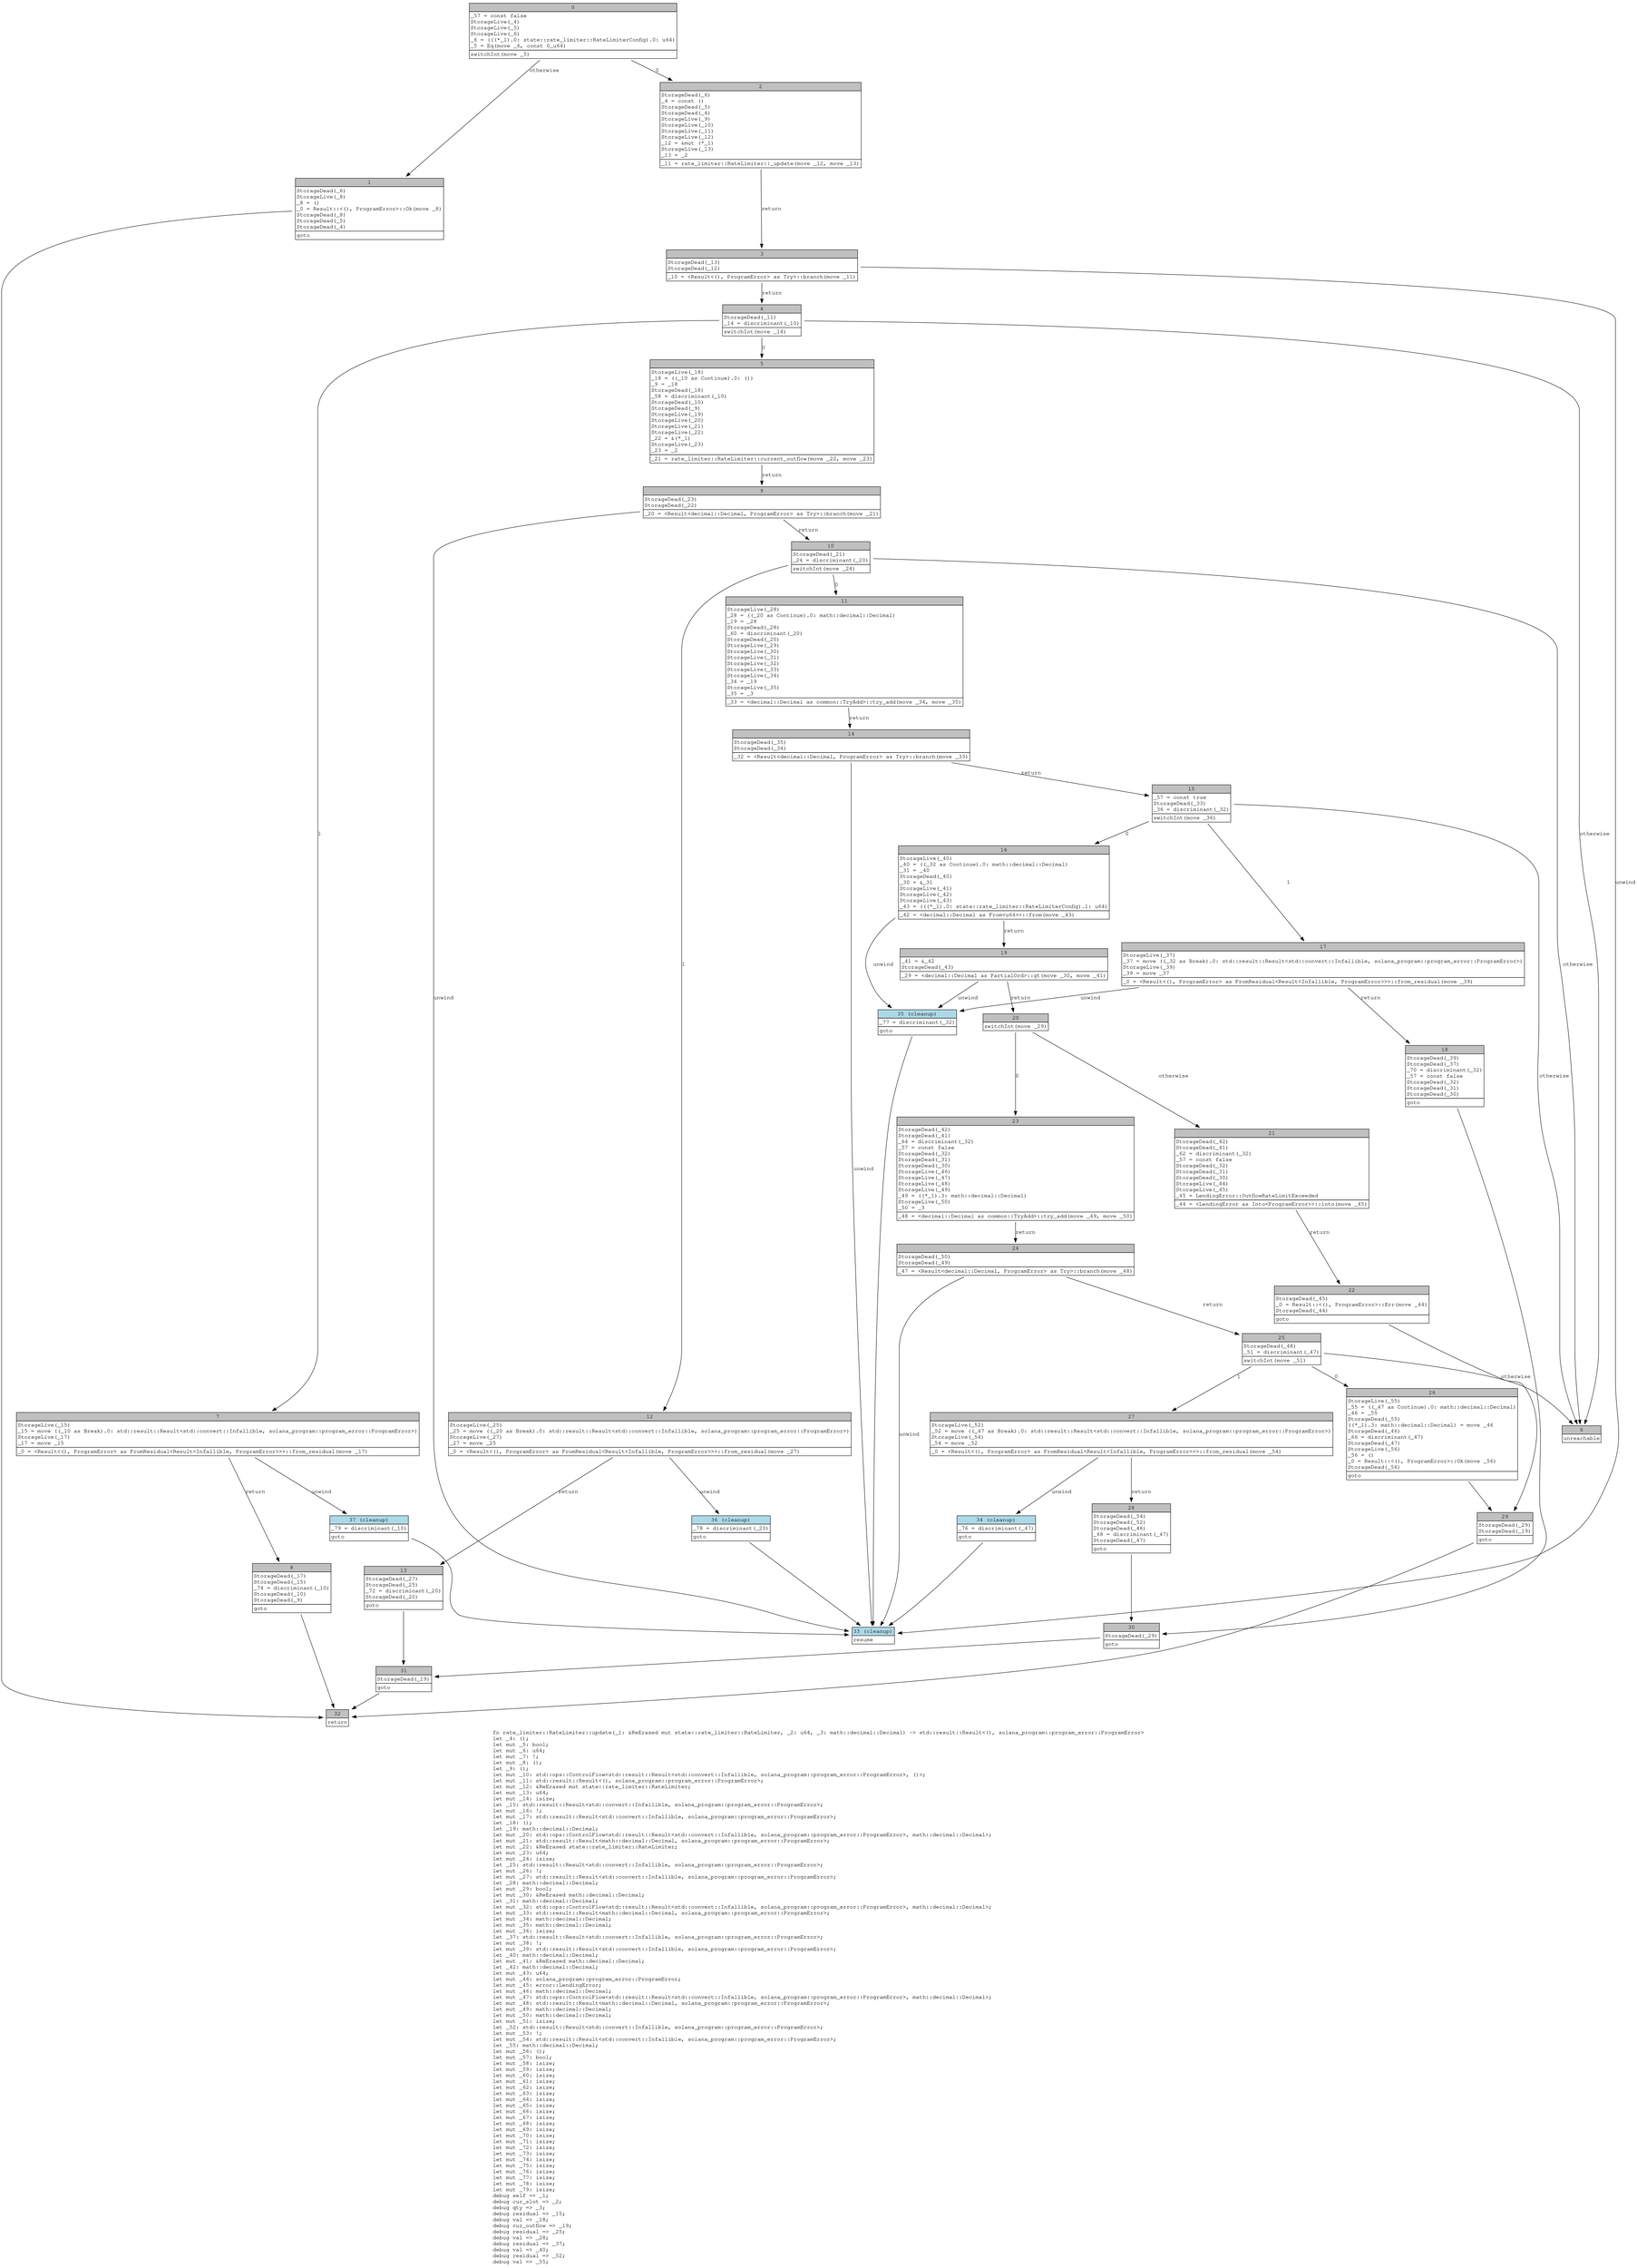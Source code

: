 digraph Mir_0_394 {
    graph [fontname="Courier, monospace"];
    node [fontname="Courier, monospace"];
    edge [fontname="Courier, monospace"];
    label=<fn rate_limiter::RateLimiter::update(_1: &amp;ReErased mut state::rate_limiter::RateLimiter, _2: u64, _3: math::decimal::Decimal) -&gt; std::result::Result&lt;(), solana_program::program_error::ProgramError&gt;<br align="left"/>let _4: ();<br align="left"/>let mut _5: bool;<br align="left"/>let mut _6: u64;<br align="left"/>let mut _7: !;<br align="left"/>let mut _8: ();<br align="left"/>let _9: ();<br align="left"/>let mut _10: std::ops::ControlFlow&lt;std::result::Result&lt;std::convert::Infallible, solana_program::program_error::ProgramError&gt;, ()&gt;;<br align="left"/>let mut _11: std::result::Result&lt;(), solana_program::program_error::ProgramError&gt;;<br align="left"/>let mut _12: &amp;ReErased mut state::rate_limiter::RateLimiter;<br align="left"/>let mut _13: u64;<br align="left"/>let mut _14: isize;<br align="left"/>let _15: std::result::Result&lt;std::convert::Infallible, solana_program::program_error::ProgramError&gt;;<br align="left"/>let mut _16: !;<br align="left"/>let mut _17: std::result::Result&lt;std::convert::Infallible, solana_program::program_error::ProgramError&gt;;<br align="left"/>let _18: ();<br align="left"/>let _19: math::decimal::Decimal;<br align="left"/>let mut _20: std::ops::ControlFlow&lt;std::result::Result&lt;std::convert::Infallible, solana_program::program_error::ProgramError&gt;, math::decimal::Decimal&gt;;<br align="left"/>let mut _21: std::result::Result&lt;math::decimal::Decimal, solana_program::program_error::ProgramError&gt;;<br align="left"/>let mut _22: &amp;ReErased state::rate_limiter::RateLimiter;<br align="left"/>let mut _23: u64;<br align="left"/>let mut _24: isize;<br align="left"/>let _25: std::result::Result&lt;std::convert::Infallible, solana_program::program_error::ProgramError&gt;;<br align="left"/>let mut _26: !;<br align="left"/>let mut _27: std::result::Result&lt;std::convert::Infallible, solana_program::program_error::ProgramError&gt;;<br align="left"/>let _28: math::decimal::Decimal;<br align="left"/>let mut _29: bool;<br align="left"/>let mut _30: &amp;ReErased math::decimal::Decimal;<br align="left"/>let _31: math::decimal::Decimal;<br align="left"/>let mut _32: std::ops::ControlFlow&lt;std::result::Result&lt;std::convert::Infallible, solana_program::program_error::ProgramError&gt;, math::decimal::Decimal&gt;;<br align="left"/>let mut _33: std::result::Result&lt;math::decimal::Decimal, solana_program::program_error::ProgramError&gt;;<br align="left"/>let mut _34: math::decimal::Decimal;<br align="left"/>let mut _35: math::decimal::Decimal;<br align="left"/>let mut _36: isize;<br align="left"/>let _37: std::result::Result&lt;std::convert::Infallible, solana_program::program_error::ProgramError&gt;;<br align="left"/>let mut _38: !;<br align="left"/>let mut _39: std::result::Result&lt;std::convert::Infallible, solana_program::program_error::ProgramError&gt;;<br align="left"/>let _40: math::decimal::Decimal;<br align="left"/>let mut _41: &amp;ReErased math::decimal::Decimal;<br align="left"/>let _42: math::decimal::Decimal;<br align="left"/>let mut _43: u64;<br align="left"/>let mut _44: solana_program::program_error::ProgramError;<br align="left"/>let mut _45: error::LendingError;<br align="left"/>let mut _46: math::decimal::Decimal;<br align="left"/>let mut _47: std::ops::ControlFlow&lt;std::result::Result&lt;std::convert::Infallible, solana_program::program_error::ProgramError&gt;, math::decimal::Decimal&gt;;<br align="left"/>let mut _48: std::result::Result&lt;math::decimal::Decimal, solana_program::program_error::ProgramError&gt;;<br align="left"/>let mut _49: math::decimal::Decimal;<br align="left"/>let mut _50: math::decimal::Decimal;<br align="left"/>let mut _51: isize;<br align="left"/>let _52: std::result::Result&lt;std::convert::Infallible, solana_program::program_error::ProgramError&gt;;<br align="left"/>let mut _53: !;<br align="left"/>let mut _54: std::result::Result&lt;std::convert::Infallible, solana_program::program_error::ProgramError&gt;;<br align="left"/>let _55: math::decimal::Decimal;<br align="left"/>let mut _56: ();<br align="left"/>let mut _57: bool;<br align="left"/>let mut _58: isize;<br align="left"/>let mut _59: isize;<br align="left"/>let mut _60: isize;<br align="left"/>let mut _61: isize;<br align="left"/>let mut _62: isize;<br align="left"/>let mut _63: isize;<br align="left"/>let mut _64: isize;<br align="left"/>let mut _65: isize;<br align="left"/>let mut _66: isize;<br align="left"/>let mut _67: isize;<br align="left"/>let mut _68: isize;<br align="left"/>let mut _69: isize;<br align="left"/>let mut _70: isize;<br align="left"/>let mut _71: isize;<br align="left"/>let mut _72: isize;<br align="left"/>let mut _73: isize;<br align="left"/>let mut _74: isize;<br align="left"/>let mut _75: isize;<br align="left"/>let mut _76: isize;<br align="left"/>let mut _77: isize;<br align="left"/>let mut _78: isize;<br align="left"/>let mut _79: isize;<br align="left"/>debug self =&gt; _1;<br align="left"/>debug cur_slot =&gt; _2;<br align="left"/>debug qty =&gt; _3;<br align="left"/>debug residual =&gt; _15;<br align="left"/>debug val =&gt; _18;<br align="left"/>debug cur_outflow =&gt; _19;<br align="left"/>debug residual =&gt; _25;<br align="left"/>debug val =&gt; _28;<br align="left"/>debug residual =&gt; _37;<br align="left"/>debug val =&gt; _40;<br align="left"/>debug residual =&gt; _52;<br align="left"/>debug val =&gt; _55;<br align="left"/>>;
    bb0__0_394 [shape="none", label=<<table border="0" cellborder="1" cellspacing="0"><tr><td bgcolor="gray" align="center" colspan="1">0</td></tr><tr><td align="left" balign="left">_57 = const false<br/>StorageLive(_4)<br/>StorageLive(_5)<br/>StorageLive(_6)<br/>_6 = (((*_1).0: state::rate_limiter::RateLimiterConfig).0: u64)<br/>_5 = Eq(move _6, const 0_u64)<br/></td></tr><tr><td align="left">switchInt(move _5)</td></tr></table>>];
    bb1__0_394 [shape="none", label=<<table border="0" cellborder="1" cellspacing="0"><tr><td bgcolor="gray" align="center" colspan="1">1</td></tr><tr><td align="left" balign="left">StorageDead(_6)<br/>StorageLive(_8)<br/>_8 = ()<br/>_0 = Result::&lt;(), ProgramError&gt;::Ok(move _8)<br/>StorageDead(_8)<br/>StorageDead(_5)<br/>StorageDead(_4)<br/></td></tr><tr><td align="left">goto</td></tr></table>>];
    bb2__0_394 [shape="none", label=<<table border="0" cellborder="1" cellspacing="0"><tr><td bgcolor="gray" align="center" colspan="1">2</td></tr><tr><td align="left" balign="left">StorageDead(_6)<br/>_4 = const ()<br/>StorageDead(_5)<br/>StorageDead(_4)<br/>StorageLive(_9)<br/>StorageLive(_10)<br/>StorageLive(_11)<br/>StorageLive(_12)<br/>_12 = &amp;mut (*_1)<br/>StorageLive(_13)<br/>_13 = _2<br/></td></tr><tr><td align="left">_11 = rate_limiter::RateLimiter::_update(move _12, move _13)</td></tr></table>>];
    bb3__0_394 [shape="none", label=<<table border="0" cellborder="1" cellspacing="0"><tr><td bgcolor="gray" align="center" colspan="1">3</td></tr><tr><td align="left" balign="left">StorageDead(_13)<br/>StorageDead(_12)<br/></td></tr><tr><td align="left">_10 = &lt;Result&lt;(), ProgramError&gt; as Try&gt;::branch(move _11)</td></tr></table>>];
    bb4__0_394 [shape="none", label=<<table border="0" cellborder="1" cellspacing="0"><tr><td bgcolor="gray" align="center" colspan="1">4</td></tr><tr><td align="left" balign="left">StorageDead(_11)<br/>_14 = discriminant(_10)<br/></td></tr><tr><td align="left">switchInt(move _14)</td></tr></table>>];
    bb5__0_394 [shape="none", label=<<table border="0" cellborder="1" cellspacing="0"><tr><td bgcolor="gray" align="center" colspan="1">5</td></tr><tr><td align="left" balign="left">StorageLive(_18)<br/>_18 = ((_10 as Continue).0: ())<br/>_9 = _18<br/>StorageDead(_18)<br/>_58 = discriminant(_10)<br/>StorageDead(_10)<br/>StorageDead(_9)<br/>StorageLive(_19)<br/>StorageLive(_20)<br/>StorageLive(_21)<br/>StorageLive(_22)<br/>_22 = &amp;(*_1)<br/>StorageLive(_23)<br/>_23 = _2<br/></td></tr><tr><td align="left">_21 = rate_limiter::RateLimiter::current_outflow(move _22, move _23)</td></tr></table>>];
    bb6__0_394 [shape="none", label=<<table border="0" cellborder="1" cellspacing="0"><tr><td bgcolor="gray" align="center" colspan="1">6</td></tr><tr><td align="left">unreachable</td></tr></table>>];
    bb7__0_394 [shape="none", label=<<table border="0" cellborder="1" cellspacing="0"><tr><td bgcolor="gray" align="center" colspan="1">7</td></tr><tr><td align="left" balign="left">StorageLive(_15)<br/>_15 = move ((_10 as Break).0: std::result::Result&lt;std::convert::Infallible, solana_program::program_error::ProgramError&gt;)<br/>StorageLive(_17)<br/>_17 = move _15<br/></td></tr><tr><td align="left">_0 = &lt;Result&lt;(), ProgramError&gt; as FromResidual&lt;Result&lt;Infallible, ProgramError&gt;&gt;&gt;::from_residual(move _17)</td></tr></table>>];
    bb8__0_394 [shape="none", label=<<table border="0" cellborder="1" cellspacing="0"><tr><td bgcolor="gray" align="center" colspan="1">8</td></tr><tr><td align="left" balign="left">StorageDead(_17)<br/>StorageDead(_15)<br/>_74 = discriminant(_10)<br/>StorageDead(_10)<br/>StorageDead(_9)<br/></td></tr><tr><td align="left">goto</td></tr></table>>];
    bb9__0_394 [shape="none", label=<<table border="0" cellborder="1" cellspacing="0"><tr><td bgcolor="gray" align="center" colspan="1">9</td></tr><tr><td align="left" balign="left">StorageDead(_23)<br/>StorageDead(_22)<br/></td></tr><tr><td align="left">_20 = &lt;Result&lt;decimal::Decimal, ProgramError&gt; as Try&gt;::branch(move _21)</td></tr></table>>];
    bb10__0_394 [shape="none", label=<<table border="0" cellborder="1" cellspacing="0"><tr><td bgcolor="gray" align="center" colspan="1">10</td></tr><tr><td align="left" balign="left">StorageDead(_21)<br/>_24 = discriminant(_20)<br/></td></tr><tr><td align="left">switchInt(move _24)</td></tr></table>>];
    bb11__0_394 [shape="none", label=<<table border="0" cellborder="1" cellspacing="0"><tr><td bgcolor="gray" align="center" colspan="1">11</td></tr><tr><td align="left" balign="left">StorageLive(_28)<br/>_28 = ((_20 as Continue).0: math::decimal::Decimal)<br/>_19 = _28<br/>StorageDead(_28)<br/>_60 = discriminant(_20)<br/>StorageDead(_20)<br/>StorageLive(_29)<br/>StorageLive(_30)<br/>StorageLive(_31)<br/>StorageLive(_32)<br/>StorageLive(_33)<br/>StorageLive(_34)<br/>_34 = _19<br/>StorageLive(_35)<br/>_35 = _3<br/></td></tr><tr><td align="left">_33 = &lt;decimal::Decimal as common::TryAdd&gt;::try_add(move _34, move _35)</td></tr></table>>];
    bb12__0_394 [shape="none", label=<<table border="0" cellborder="1" cellspacing="0"><tr><td bgcolor="gray" align="center" colspan="1">12</td></tr><tr><td align="left" balign="left">StorageLive(_25)<br/>_25 = move ((_20 as Break).0: std::result::Result&lt;std::convert::Infallible, solana_program::program_error::ProgramError&gt;)<br/>StorageLive(_27)<br/>_27 = move _25<br/></td></tr><tr><td align="left">_0 = &lt;Result&lt;(), ProgramError&gt; as FromResidual&lt;Result&lt;Infallible, ProgramError&gt;&gt;&gt;::from_residual(move _27)</td></tr></table>>];
    bb13__0_394 [shape="none", label=<<table border="0" cellborder="1" cellspacing="0"><tr><td bgcolor="gray" align="center" colspan="1">13</td></tr><tr><td align="left" balign="left">StorageDead(_27)<br/>StorageDead(_25)<br/>_72 = discriminant(_20)<br/>StorageDead(_20)<br/></td></tr><tr><td align="left">goto</td></tr></table>>];
    bb14__0_394 [shape="none", label=<<table border="0" cellborder="1" cellspacing="0"><tr><td bgcolor="gray" align="center" colspan="1">14</td></tr><tr><td align="left" balign="left">StorageDead(_35)<br/>StorageDead(_34)<br/></td></tr><tr><td align="left">_32 = &lt;Result&lt;decimal::Decimal, ProgramError&gt; as Try&gt;::branch(move _33)</td></tr></table>>];
    bb15__0_394 [shape="none", label=<<table border="0" cellborder="1" cellspacing="0"><tr><td bgcolor="gray" align="center" colspan="1">15</td></tr><tr><td align="left" balign="left">_57 = const true<br/>StorageDead(_33)<br/>_36 = discriminant(_32)<br/></td></tr><tr><td align="left">switchInt(move _36)</td></tr></table>>];
    bb16__0_394 [shape="none", label=<<table border="0" cellborder="1" cellspacing="0"><tr><td bgcolor="gray" align="center" colspan="1">16</td></tr><tr><td align="left" balign="left">StorageLive(_40)<br/>_40 = ((_32 as Continue).0: math::decimal::Decimal)<br/>_31 = _40<br/>StorageDead(_40)<br/>_30 = &amp;_31<br/>StorageLive(_41)<br/>StorageLive(_42)<br/>StorageLive(_43)<br/>_43 = (((*_1).0: state::rate_limiter::RateLimiterConfig).1: u64)<br/></td></tr><tr><td align="left">_42 = &lt;decimal::Decimal as From&lt;u64&gt;&gt;::from(move _43)</td></tr></table>>];
    bb17__0_394 [shape="none", label=<<table border="0" cellborder="1" cellspacing="0"><tr><td bgcolor="gray" align="center" colspan="1">17</td></tr><tr><td align="left" balign="left">StorageLive(_37)<br/>_37 = move ((_32 as Break).0: std::result::Result&lt;std::convert::Infallible, solana_program::program_error::ProgramError&gt;)<br/>StorageLive(_39)<br/>_39 = move _37<br/></td></tr><tr><td align="left">_0 = &lt;Result&lt;(), ProgramError&gt; as FromResidual&lt;Result&lt;Infallible, ProgramError&gt;&gt;&gt;::from_residual(move _39)</td></tr></table>>];
    bb18__0_394 [shape="none", label=<<table border="0" cellborder="1" cellspacing="0"><tr><td bgcolor="gray" align="center" colspan="1">18</td></tr><tr><td align="left" balign="left">StorageDead(_39)<br/>StorageDead(_37)<br/>_70 = discriminant(_32)<br/>_57 = const false<br/>StorageDead(_32)<br/>StorageDead(_31)<br/>StorageDead(_30)<br/></td></tr><tr><td align="left">goto</td></tr></table>>];
    bb19__0_394 [shape="none", label=<<table border="0" cellborder="1" cellspacing="0"><tr><td bgcolor="gray" align="center" colspan="1">19</td></tr><tr><td align="left" balign="left">_41 = &amp;_42<br/>StorageDead(_43)<br/></td></tr><tr><td align="left">_29 = &lt;decimal::Decimal as PartialOrd&gt;::gt(move _30, move _41)</td></tr></table>>];
    bb20__0_394 [shape="none", label=<<table border="0" cellborder="1" cellspacing="0"><tr><td bgcolor="gray" align="center" colspan="1">20</td></tr><tr><td align="left">switchInt(move _29)</td></tr></table>>];
    bb21__0_394 [shape="none", label=<<table border="0" cellborder="1" cellspacing="0"><tr><td bgcolor="gray" align="center" colspan="1">21</td></tr><tr><td align="left" balign="left">StorageDead(_42)<br/>StorageDead(_41)<br/>_62 = discriminant(_32)<br/>_57 = const false<br/>StorageDead(_32)<br/>StorageDead(_31)<br/>StorageDead(_30)<br/>StorageLive(_44)<br/>StorageLive(_45)<br/>_45 = LendingError::OutflowRateLimitExceeded<br/></td></tr><tr><td align="left">_44 = &lt;LendingError as Into&lt;ProgramError&gt;&gt;::into(move _45)</td></tr></table>>];
    bb22__0_394 [shape="none", label=<<table border="0" cellborder="1" cellspacing="0"><tr><td bgcolor="gray" align="center" colspan="1">22</td></tr><tr><td align="left" balign="left">StorageDead(_45)<br/>_0 = Result::&lt;(), ProgramError&gt;::Err(move _44)<br/>StorageDead(_44)<br/></td></tr><tr><td align="left">goto</td></tr></table>>];
    bb23__0_394 [shape="none", label=<<table border="0" cellborder="1" cellspacing="0"><tr><td bgcolor="gray" align="center" colspan="1">23</td></tr><tr><td align="left" balign="left">StorageDead(_42)<br/>StorageDead(_41)<br/>_64 = discriminant(_32)<br/>_57 = const false<br/>StorageDead(_32)<br/>StorageDead(_31)<br/>StorageDead(_30)<br/>StorageLive(_46)<br/>StorageLive(_47)<br/>StorageLive(_48)<br/>StorageLive(_49)<br/>_49 = ((*_1).3: math::decimal::Decimal)<br/>StorageLive(_50)<br/>_50 = _3<br/></td></tr><tr><td align="left">_48 = &lt;decimal::Decimal as common::TryAdd&gt;::try_add(move _49, move _50)</td></tr></table>>];
    bb24__0_394 [shape="none", label=<<table border="0" cellborder="1" cellspacing="0"><tr><td bgcolor="gray" align="center" colspan="1">24</td></tr><tr><td align="left" balign="left">StorageDead(_50)<br/>StorageDead(_49)<br/></td></tr><tr><td align="left">_47 = &lt;Result&lt;decimal::Decimal, ProgramError&gt; as Try&gt;::branch(move _48)</td></tr></table>>];
    bb25__0_394 [shape="none", label=<<table border="0" cellborder="1" cellspacing="0"><tr><td bgcolor="gray" align="center" colspan="1">25</td></tr><tr><td align="left" balign="left">StorageDead(_48)<br/>_51 = discriminant(_47)<br/></td></tr><tr><td align="left">switchInt(move _51)</td></tr></table>>];
    bb26__0_394 [shape="none", label=<<table border="0" cellborder="1" cellspacing="0"><tr><td bgcolor="gray" align="center" colspan="1">26</td></tr><tr><td align="left" balign="left">StorageLive(_55)<br/>_55 = ((_47 as Continue).0: math::decimal::Decimal)<br/>_46 = _55<br/>StorageDead(_55)<br/>((*_1).3: math::decimal::Decimal) = move _46<br/>StorageDead(_46)<br/>_66 = discriminant(_47)<br/>StorageDead(_47)<br/>StorageLive(_56)<br/>_56 = ()<br/>_0 = Result::&lt;(), ProgramError&gt;::Ok(move _56)<br/>StorageDead(_56)<br/></td></tr><tr><td align="left">goto</td></tr></table>>];
    bb27__0_394 [shape="none", label=<<table border="0" cellborder="1" cellspacing="0"><tr><td bgcolor="gray" align="center" colspan="1">27</td></tr><tr><td align="left" balign="left">StorageLive(_52)<br/>_52 = move ((_47 as Break).0: std::result::Result&lt;std::convert::Infallible, solana_program::program_error::ProgramError&gt;)<br/>StorageLive(_54)<br/>_54 = move _52<br/></td></tr><tr><td align="left">_0 = &lt;Result&lt;(), ProgramError&gt; as FromResidual&lt;Result&lt;Infallible, ProgramError&gt;&gt;&gt;::from_residual(move _54)</td></tr></table>>];
    bb28__0_394 [shape="none", label=<<table border="0" cellborder="1" cellspacing="0"><tr><td bgcolor="gray" align="center" colspan="1">28</td></tr><tr><td align="left" balign="left">StorageDead(_54)<br/>StorageDead(_52)<br/>StorageDead(_46)<br/>_68 = discriminant(_47)<br/>StorageDead(_47)<br/></td></tr><tr><td align="left">goto</td></tr></table>>];
    bb29__0_394 [shape="none", label=<<table border="0" cellborder="1" cellspacing="0"><tr><td bgcolor="gray" align="center" colspan="1">29</td></tr><tr><td align="left" balign="left">StorageDead(_29)<br/>StorageDead(_19)<br/></td></tr><tr><td align="left">goto</td></tr></table>>];
    bb30__0_394 [shape="none", label=<<table border="0" cellborder="1" cellspacing="0"><tr><td bgcolor="gray" align="center" colspan="1">30</td></tr><tr><td align="left" balign="left">StorageDead(_29)<br/></td></tr><tr><td align="left">goto</td></tr></table>>];
    bb31__0_394 [shape="none", label=<<table border="0" cellborder="1" cellspacing="0"><tr><td bgcolor="gray" align="center" colspan="1">31</td></tr><tr><td align="left" balign="left">StorageDead(_19)<br/></td></tr><tr><td align="left">goto</td></tr></table>>];
    bb32__0_394 [shape="none", label=<<table border="0" cellborder="1" cellspacing="0"><tr><td bgcolor="gray" align="center" colspan="1">32</td></tr><tr><td align="left">return</td></tr></table>>];
    bb33__0_394 [shape="none", label=<<table border="0" cellborder="1" cellspacing="0"><tr><td bgcolor="lightblue" align="center" colspan="1">33 (cleanup)</td></tr><tr><td align="left">resume</td></tr></table>>];
    bb34__0_394 [shape="none", label=<<table border="0" cellborder="1" cellspacing="0"><tr><td bgcolor="lightblue" align="center" colspan="1">34 (cleanup)</td></tr><tr><td align="left" balign="left">_76 = discriminant(_47)<br/></td></tr><tr><td align="left">goto</td></tr></table>>];
    bb35__0_394 [shape="none", label=<<table border="0" cellborder="1" cellspacing="0"><tr><td bgcolor="lightblue" align="center" colspan="1">35 (cleanup)</td></tr><tr><td align="left" balign="left">_77 = discriminant(_32)<br/></td></tr><tr><td align="left">goto</td></tr></table>>];
    bb36__0_394 [shape="none", label=<<table border="0" cellborder="1" cellspacing="0"><tr><td bgcolor="lightblue" align="center" colspan="1">36 (cleanup)</td></tr><tr><td align="left" balign="left">_78 = discriminant(_20)<br/></td></tr><tr><td align="left">goto</td></tr></table>>];
    bb37__0_394 [shape="none", label=<<table border="0" cellborder="1" cellspacing="0"><tr><td bgcolor="lightblue" align="center" colspan="1">37 (cleanup)</td></tr><tr><td align="left" balign="left">_79 = discriminant(_10)<br/></td></tr><tr><td align="left">goto</td></tr></table>>];
    bb0__0_394 -> bb2__0_394 [label="0"];
    bb0__0_394 -> bb1__0_394 [label="otherwise"];
    bb1__0_394 -> bb32__0_394 [label=""];
    bb2__0_394 -> bb3__0_394 [label="return"];
    bb3__0_394 -> bb4__0_394 [label="return"];
    bb3__0_394 -> bb33__0_394 [label="unwind"];
    bb4__0_394 -> bb5__0_394 [label="0"];
    bb4__0_394 -> bb7__0_394 [label="1"];
    bb4__0_394 -> bb6__0_394 [label="otherwise"];
    bb5__0_394 -> bb9__0_394 [label="return"];
    bb7__0_394 -> bb8__0_394 [label="return"];
    bb7__0_394 -> bb37__0_394 [label="unwind"];
    bb8__0_394 -> bb32__0_394 [label=""];
    bb9__0_394 -> bb10__0_394 [label="return"];
    bb9__0_394 -> bb33__0_394 [label="unwind"];
    bb10__0_394 -> bb11__0_394 [label="0"];
    bb10__0_394 -> bb12__0_394 [label="1"];
    bb10__0_394 -> bb6__0_394 [label="otherwise"];
    bb11__0_394 -> bb14__0_394 [label="return"];
    bb12__0_394 -> bb13__0_394 [label="return"];
    bb12__0_394 -> bb36__0_394 [label="unwind"];
    bb13__0_394 -> bb31__0_394 [label=""];
    bb14__0_394 -> bb15__0_394 [label="return"];
    bb14__0_394 -> bb33__0_394 [label="unwind"];
    bb15__0_394 -> bb16__0_394 [label="0"];
    bb15__0_394 -> bb17__0_394 [label="1"];
    bb15__0_394 -> bb6__0_394 [label="otherwise"];
    bb16__0_394 -> bb19__0_394 [label="return"];
    bb16__0_394 -> bb35__0_394 [label="unwind"];
    bb17__0_394 -> bb18__0_394 [label="return"];
    bb17__0_394 -> bb35__0_394 [label="unwind"];
    bb18__0_394 -> bb30__0_394 [label=""];
    bb19__0_394 -> bb20__0_394 [label="return"];
    bb19__0_394 -> bb35__0_394 [label="unwind"];
    bb20__0_394 -> bb23__0_394 [label="0"];
    bb20__0_394 -> bb21__0_394 [label="otherwise"];
    bb21__0_394 -> bb22__0_394 [label="return"];
    bb22__0_394 -> bb29__0_394 [label=""];
    bb23__0_394 -> bb24__0_394 [label="return"];
    bb24__0_394 -> bb25__0_394 [label="return"];
    bb24__0_394 -> bb33__0_394 [label="unwind"];
    bb25__0_394 -> bb26__0_394 [label="0"];
    bb25__0_394 -> bb27__0_394 [label="1"];
    bb25__0_394 -> bb6__0_394 [label="otherwise"];
    bb26__0_394 -> bb29__0_394 [label=""];
    bb27__0_394 -> bb28__0_394 [label="return"];
    bb27__0_394 -> bb34__0_394 [label="unwind"];
    bb28__0_394 -> bb30__0_394 [label=""];
    bb29__0_394 -> bb32__0_394 [label=""];
    bb30__0_394 -> bb31__0_394 [label=""];
    bb31__0_394 -> bb32__0_394 [label=""];
    bb34__0_394 -> bb33__0_394 [label=""];
    bb35__0_394 -> bb33__0_394 [label=""];
    bb36__0_394 -> bb33__0_394 [label=""];
    bb37__0_394 -> bb33__0_394 [label=""];
}
